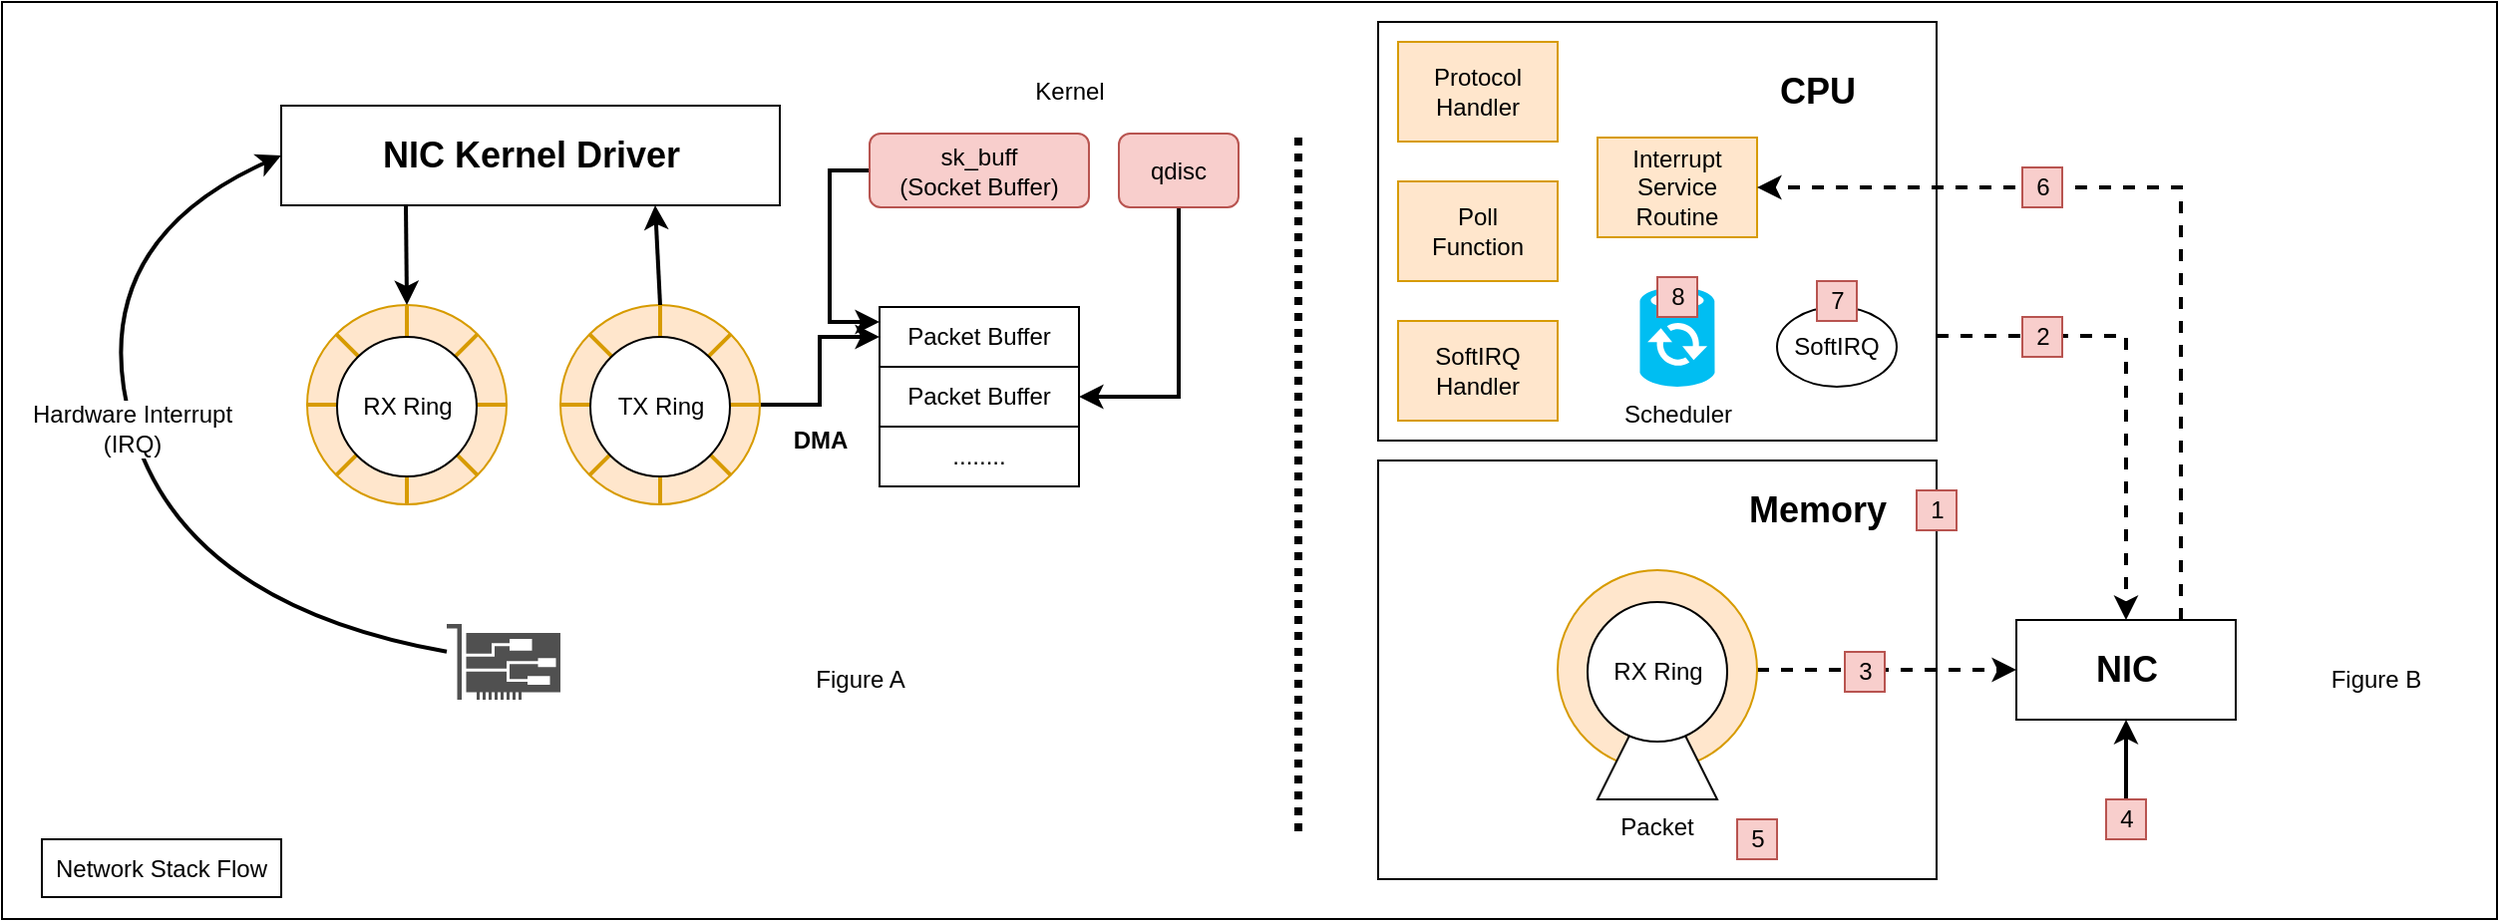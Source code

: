 <mxfile version="19.0.0" type="device"><diagram id="9cWlp6CJquGyCG9cQdL9" name="Page-1"><mxGraphModel dx="2201" dy="881" grid="1" gridSize="10" guides="1" tooltips="1" connect="1" arrows="1" fold="1" page="1" pageScale="1" pageWidth="850" pageHeight="1100" math="0" shadow="0"><root><mxCell id="0"/><mxCell id="1" parent="0"/><mxCell id="AEdZwB3vtK35GyuN7BPS-33" value="" style="rounded=0;whiteSpace=wrap;html=1;fontSize=12;strokeColor=default;" vertex="1" parent="1"><mxGeometry x="-590" y="10" width="1251" height="460" as="geometry"/></mxCell><mxCell id="AEdZwB3vtK35GyuN7BPS-34" value="Network Stack Flow" style="rounded=0;whiteSpace=wrap;html=1;fontSize=12;strokeColor=default;" vertex="1" parent="AEdZwB3vtK35GyuN7BPS-33"><mxGeometry x="20" y="420" width="120" height="29" as="geometry"/></mxCell><mxCell id="AEdZwB3vtK35GyuN7BPS-75" value="" style="endArrow=none;dashed=1;html=1;dashPattern=1 1;strokeWidth=4;rounded=0;fontSize=12;" edge="1" parent="AEdZwB3vtK35GyuN7BPS-33"><mxGeometry width="50" height="50" relative="1" as="geometry"><mxPoint x="650" y="68" as="sourcePoint"/><mxPoint x="650" y="418" as="targetPoint"/></mxGeometry></mxCell><mxCell id="AEdZwB3vtK35GyuN7BPS-76" value="Figure A" style="text;html=1;align=center;verticalAlign=middle;resizable=0;points=[];autosize=1;strokeColor=none;fillColor=none;fontSize=12;" vertex="1" parent="AEdZwB3vtK35GyuN7BPS-33"><mxGeometry x="400" y="330" width="60" height="20" as="geometry"/></mxCell><mxCell id="AEdZwB3vtK35GyuN7BPS-77" value="Figure B" style="text;html=1;align=center;verticalAlign=middle;resizable=0;points=[];autosize=1;strokeColor=none;fillColor=none;fontSize=12;" vertex="1" parent="AEdZwB3vtK35GyuN7BPS-33"><mxGeometry x="1160" y="330" width="60" height="20" as="geometry"/></mxCell><mxCell id="AEdZwB3vtK35GyuN7BPS-17" style="edgeStyle=orthogonalEdgeStyle;rounded=0;orthogonalLoop=1;jettySize=auto;html=1;exitX=1;exitY=0.75;exitDx=0;exitDy=0;entryX=0.5;entryY=0;entryDx=0;entryDy=0;fontSize=12;dashed=1;strokeWidth=2;" edge="1" parent="1" source="AEdZwB3vtK35GyuN7BPS-1" target="AEdZwB3vtK35GyuN7BPS-13"><mxGeometry relative="1" as="geometry"/></mxCell><mxCell id="AEdZwB3vtK35GyuN7BPS-1" value="" style="rounded=0;whiteSpace=wrap;html=1;" vertex="1" parent="1"><mxGeometry x="100" y="20" width="280" height="210" as="geometry"/></mxCell><mxCell id="AEdZwB3vtK35GyuN7BPS-2" value="CPU" style="text;html=1;align=center;verticalAlign=middle;resizable=0;points=[];autosize=1;strokeColor=none;fillColor=none;fontStyle=1;fontSize=18;" vertex="1" parent="1"><mxGeometry x="295" y="40" width="50" height="30" as="geometry"/></mxCell><mxCell id="AEdZwB3vtK35GyuN7BPS-3" value="Protocol&lt;br&gt;Handler" style="whiteSpace=wrap;html=1;fontSize=12;fillColor=#ffe6cc;strokeColor=#d79b00;" vertex="1" parent="1"><mxGeometry x="110" y="30" width="80" height="50" as="geometry"/></mxCell><mxCell id="AEdZwB3vtK35GyuN7BPS-4" value="Poll&lt;br&gt;Function" style="whiteSpace=wrap;html=1;fontSize=12;fillColor=#ffe6cc;strokeColor=#d79b00;" vertex="1" parent="1"><mxGeometry x="110" y="100" width="80" height="50" as="geometry"/></mxCell><mxCell id="AEdZwB3vtK35GyuN7BPS-5" value="SoftIRQ&lt;br&gt;Handler" style="whiteSpace=wrap;html=1;fontSize=12;fillColor=#ffe6cc;strokeColor=#d79b00;" vertex="1" parent="1"><mxGeometry x="110" y="170" width="80" height="50" as="geometry"/></mxCell><mxCell id="AEdZwB3vtK35GyuN7BPS-6" value="Interrupt&lt;br&gt;Service&lt;br&gt;Routine" style="whiteSpace=wrap;html=1;fontSize=12;fillColor=#ffe6cc;strokeColor=#d79b00;" vertex="1" parent="1"><mxGeometry x="210" y="78" width="80" height="50" as="geometry"/></mxCell><mxCell id="AEdZwB3vtK35GyuN7BPS-7" value="" style="rounded=0;whiteSpace=wrap;html=1;" vertex="1" parent="1"><mxGeometry x="100" y="240" width="280" height="210" as="geometry"/></mxCell><mxCell id="AEdZwB3vtK35GyuN7BPS-8" value="Memory" style="text;html=1;align=center;verticalAlign=middle;resizable=0;points=[];autosize=1;strokeColor=none;fillColor=none;fontStyle=1;fontSize=18;" vertex="1" parent="1"><mxGeometry x="280" y="250" width="80" height="30" as="geometry"/></mxCell><mxCell id="AEdZwB3vtK35GyuN7BPS-19" style="edgeStyle=orthogonalEdgeStyle;rounded=0;orthogonalLoop=1;jettySize=auto;html=1;exitX=1;exitY=0.5;exitDx=0;exitDy=0;entryX=0;entryY=0.5;entryDx=0;entryDy=0;dashed=1;fontSize=12;strokeWidth=2;" edge="1" parent="1" source="AEdZwB3vtK35GyuN7BPS-9" target="AEdZwB3vtK35GyuN7BPS-13"><mxGeometry relative="1" as="geometry"/></mxCell><mxCell id="AEdZwB3vtK35GyuN7BPS-9" value="" style="ellipse;whiteSpace=wrap;html=1;fontSize=12;fillColor=#ffe6cc;strokeColor=#d79b00;" vertex="1" parent="1"><mxGeometry x="190" y="295" width="100" height="100" as="geometry"/></mxCell><mxCell id="AEdZwB3vtK35GyuN7BPS-12" value="Packet" style="shape=trapezoid;perimeter=trapezoidPerimeter;whiteSpace=wrap;html=1;fixedSize=1;fontSize=12;size=20;labelPosition=center;verticalLabelPosition=bottom;align=center;verticalAlign=top;" vertex="1" parent="1"><mxGeometry x="210" y="370" width="60" height="40" as="geometry"/></mxCell><mxCell id="AEdZwB3vtK35GyuN7BPS-10" value="" style="ellipse;whiteSpace=wrap;html=1;fontSize=12;" vertex="1" parent="1"><mxGeometry x="205" y="311" width="70" height="70" as="geometry"/></mxCell><mxCell id="AEdZwB3vtK35GyuN7BPS-11" value="RX Ring" style="text;html=1;align=center;verticalAlign=middle;resizable=0;points=[];autosize=1;strokeColor=none;fillColor=none;fontSize=12;" vertex="1" parent="1"><mxGeometry x="210" y="336" width="60" height="20" as="geometry"/></mxCell><mxCell id="AEdZwB3vtK35GyuN7BPS-25" style="edgeStyle=orthogonalEdgeStyle;rounded=0;orthogonalLoop=1;jettySize=auto;html=1;exitX=0.75;exitY=0;exitDx=0;exitDy=0;entryX=1;entryY=0.5;entryDx=0;entryDy=0;fontSize=12;strokeWidth=2;dashed=1;" edge="1" parent="1" source="AEdZwB3vtK35GyuN7BPS-13" target="AEdZwB3vtK35GyuN7BPS-6"><mxGeometry relative="1" as="geometry"/></mxCell><mxCell id="AEdZwB3vtK35GyuN7BPS-13" value="" style="whiteSpace=wrap;html=1;fontSize=12;" vertex="1" parent="1"><mxGeometry x="420" y="320" width="110" height="50" as="geometry"/></mxCell><mxCell id="AEdZwB3vtK35GyuN7BPS-14" value="NIC" style="text;html=1;align=center;verticalAlign=middle;resizable=0;points=[];autosize=1;strokeColor=none;fillColor=none;fontStyle=1;fontSize=18;" vertex="1" parent="1"><mxGeometry x="450" y="330" width="50" height="30" as="geometry"/></mxCell><mxCell id="AEdZwB3vtK35GyuN7BPS-15" value="1" style="text;html=1;align=center;verticalAlign=middle;resizable=0;points=[];autosize=1;strokeColor=#b85450;fillColor=#f8cecc;fontSize=12;" vertex="1" parent="1"><mxGeometry x="370" y="255" width="20" height="20" as="geometry"/></mxCell><mxCell id="AEdZwB3vtK35GyuN7BPS-16" value="2" style="text;html=1;align=center;verticalAlign=middle;resizable=0;points=[];autosize=1;strokeColor=#b85450;fillColor=#f8cecc;fontSize=12;" vertex="1" parent="1"><mxGeometry x="423" y="168" width="20" height="20" as="geometry"/></mxCell><mxCell id="AEdZwB3vtK35GyuN7BPS-20" value="3" style="text;html=1;align=center;verticalAlign=middle;resizable=0;points=[];autosize=1;strokeColor=#b85450;fillColor=#f8cecc;fontSize=12;" vertex="1" parent="1"><mxGeometry x="334" y="336" width="20" height="20" as="geometry"/></mxCell><mxCell id="AEdZwB3vtK35GyuN7BPS-21" value="" style="endArrow=classic;html=1;rounded=0;fontSize=12;strokeWidth=2;entryX=0.5;entryY=1;entryDx=0;entryDy=0;startArrow=none;" edge="1" parent="1" source="AEdZwB3vtK35GyuN7BPS-22" target="AEdZwB3vtK35GyuN7BPS-13"><mxGeometry width="50" height="50" relative="1" as="geometry"><mxPoint x="475" y="430" as="sourcePoint"/><mxPoint x="370" y="210" as="targetPoint"/></mxGeometry></mxCell><mxCell id="AEdZwB3vtK35GyuN7BPS-22" value="4" style="text;html=1;align=center;verticalAlign=middle;resizable=0;points=[];autosize=1;strokeColor=#b85450;fillColor=#f8cecc;fontSize=12;" vertex="1" parent="1"><mxGeometry x="465" y="410" width="20" height="20" as="geometry"/></mxCell><mxCell id="AEdZwB3vtK35GyuN7BPS-23" value="" style="endArrow=none;html=1;rounded=0;fontSize=12;strokeWidth=2;entryX=0.5;entryY=1;entryDx=0;entryDy=0;" edge="1" parent="1" target="AEdZwB3vtK35GyuN7BPS-22"><mxGeometry width="50" height="50" relative="1" as="geometry"><mxPoint x="475" y="430" as="sourcePoint"/><mxPoint x="475" y="370" as="targetPoint"/></mxGeometry></mxCell><mxCell id="AEdZwB3vtK35GyuN7BPS-24" value="5" style="text;html=1;align=center;verticalAlign=middle;resizable=0;points=[];autosize=1;strokeColor=#b85450;fillColor=#f8cecc;fontSize=12;" vertex="1" parent="1"><mxGeometry x="280" y="420" width="20" height="20" as="geometry"/></mxCell><mxCell id="AEdZwB3vtK35GyuN7BPS-26" value="6" style="text;html=1;align=center;verticalAlign=middle;resizable=0;points=[];autosize=1;strokeColor=#b85450;fillColor=#f8cecc;fontSize=12;" vertex="1" parent="1"><mxGeometry x="423" y="93" width="20" height="20" as="geometry"/></mxCell><mxCell id="AEdZwB3vtK35GyuN7BPS-28" value="SoftIRQ" style="ellipse;whiteSpace=wrap;html=1;fontSize=12;strokeColor=default;" vertex="1" parent="1"><mxGeometry x="300" y="163" width="60" height="40" as="geometry"/></mxCell><mxCell id="AEdZwB3vtK35GyuN7BPS-29" value="Scheduler" style="verticalLabelPosition=bottom;html=1;verticalAlign=top;align=center;strokeColor=none;fillColor=#00BEF2;shape=mxgraph.azure.sql_datasync;fontSize=12;" vertex="1" parent="1"><mxGeometry x="231.25" y="153" width="37.5" height="50" as="geometry"/></mxCell><mxCell id="AEdZwB3vtK35GyuN7BPS-30" value="7" style="text;html=1;align=center;verticalAlign=middle;resizable=0;points=[];autosize=1;strokeColor=#b85450;fillColor=#f8cecc;fontSize=12;" vertex="1" parent="1"><mxGeometry x="320" y="150" width="20" height="20" as="geometry"/></mxCell><mxCell id="AEdZwB3vtK35GyuN7BPS-31" value="8" style="text;html=1;align=center;verticalAlign=middle;resizable=0;points=[];autosize=1;strokeColor=#b85450;fillColor=#f8cecc;fontSize=12;" vertex="1" parent="1"><mxGeometry x="240" y="148" width="20" height="20" as="geometry"/></mxCell><mxCell id="AEdZwB3vtK35GyuN7BPS-39" value="" style="ellipse;whiteSpace=wrap;html=1;fontSize=12;fillColor=#ffe6cc;strokeColor=#d79b00;" vertex="1" parent="1"><mxGeometry x="-437" y="162" width="100" height="100" as="geometry"/></mxCell><mxCell id="AEdZwB3vtK35GyuN7BPS-45" value="" style="endArrow=none;html=1;rounded=0;fontSize=12;strokeWidth=2;entryX=1;entryY=0.5;entryDx=0;entryDy=0;exitX=0;exitY=0.5;exitDx=0;exitDy=0;fillColor=#ffe6cc;strokeColor=#d79b00;" edge="1" parent="1" source="AEdZwB3vtK35GyuN7BPS-39" target="AEdZwB3vtK35GyuN7BPS-39"><mxGeometry width="50" height="50" relative="1" as="geometry"><mxPoint x="-497" y="247" as="sourcePoint"/><mxPoint x="-447" y="197" as="targetPoint"/></mxGeometry></mxCell><mxCell id="AEdZwB3vtK35GyuN7BPS-46" value="" style="endArrow=none;html=1;rounded=0;fontSize=12;strokeWidth=2;entryX=1;entryY=1;entryDx=0;entryDy=0;exitX=0;exitY=0;exitDx=0;exitDy=0;fillColor=#ffe6cc;strokeColor=#d79b00;" edge="1" parent="1" source="AEdZwB3vtK35GyuN7BPS-39" target="AEdZwB3vtK35GyuN7BPS-39"><mxGeometry width="50" height="50" relative="1" as="geometry"><mxPoint x="-427" y="222" as="sourcePoint"/><mxPoint x="-327" y="222" as="targetPoint"/></mxGeometry></mxCell><mxCell id="AEdZwB3vtK35GyuN7BPS-47" value="" style="endArrow=none;html=1;rounded=0;fontSize=12;strokeWidth=2;entryX=0.5;entryY=1;entryDx=0;entryDy=0;exitX=0.5;exitY=0;exitDx=0;exitDy=0;fillColor=#ffe6cc;strokeColor=#d79b00;" edge="1" parent="1" source="AEdZwB3vtK35GyuN7BPS-39" target="AEdZwB3vtK35GyuN7BPS-39"><mxGeometry width="50" height="50" relative="1" as="geometry"><mxPoint x="-412.355" y="186.645" as="sourcePoint"/><mxPoint x="-341.645" y="257.355" as="targetPoint"/></mxGeometry></mxCell><mxCell id="AEdZwB3vtK35GyuN7BPS-48" value="" style="endArrow=none;html=1;rounded=0;fontSize=12;strokeWidth=2;entryX=0;entryY=1;entryDx=0;entryDy=0;exitX=1;exitY=0;exitDx=0;exitDy=0;fillColor=#ffe6cc;strokeColor=#d79b00;" edge="1" parent="1" source="AEdZwB3vtK35GyuN7BPS-39" target="AEdZwB3vtK35GyuN7BPS-39"><mxGeometry width="50" height="50" relative="1" as="geometry"><mxPoint x="-377" y="172" as="sourcePoint"/><mxPoint x="-377" y="272" as="targetPoint"/></mxGeometry></mxCell><mxCell id="AEdZwB3vtK35GyuN7BPS-41" value="" style="ellipse;whiteSpace=wrap;html=1;fontSize=12;" vertex="1" parent="1"><mxGeometry x="-422" y="178" width="70" height="70" as="geometry"/></mxCell><mxCell id="AEdZwB3vtK35GyuN7BPS-42" value="RX Ring" style="text;html=1;align=center;verticalAlign=middle;resizable=0;points=[];autosize=1;strokeColor=none;fillColor=none;fontSize=12;" vertex="1" parent="1"><mxGeometry x="-417" y="203" width="60" height="20" as="geometry"/></mxCell><mxCell id="AEdZwB3vtK35GyuN7BPS-68" style="edgeStyle=orthogonalEdgeStyle;rounded=0;orthogonalLoop=1;jettySize=auto;html=1;exitX=1;exitY=0.5;exitDx=0;exitDy=0;entryX=0;entryY=0.5;entryDx=0;entryDy=0;fontSize=12;strokeWidth=2;" edge="1" parent="1" source="AEdZwB3vtK35GyuN7BPS-51" target="AEdZwB3vtK35GyuN7BPS-65"><mxGeometry relative="1" as="geometry"/></mxCell><mxCell id="AEdZwB3vtK35GyuN7BPS-51" value="" style="ellipse;whiteSpace=wrap;html=1;fontSize=12;fillColor=#ffe6cc;strokeColor=#d79b00;" vertex="1" parent="1"><mxGeometry x="-310" y="162" width="100" height="100" as="geometry"/></mxCell><mxCell id="AEdZwB3vtK35GyuN7BPS-52" value="" style="endArrow=none;html=1;rounded=0;fontSize=12;strokeWidth=2;entryX=1;entryY=0.5;entryDx=0;entryDy=0;exitX=0;exitY=0.5;exitDx=0;exitDy=0;fillColor=#ffe6cc;strokeColor=#d79b00;" edge="1" parent="1" source="AEdZwB3vtK35GyuN7BPS-51" target="AEdZwB3vtK35GyuN7BPS-51"><mxGeometry width="50" height="50" relative="1" as="geometry"><mxPoint x="-370" y="247" as="sourcePoint"/><mxPoint x="-320" y="197" as="targetPoint"/></mxGeometry></mxCell><mxCell id="AEdZwB3vtK35GyuN7BPS-53" value="" style="endArrow=none;html=1;rounded=0;fontSize=12;strokeWidth=2;entryX=1;entryY=1;entryDx=0;entryDy=0;exitX=0;exitY=0;exitDx=0;exitDy=0;fillColor=#ffe6cc;strokeColor=#d79b00;" edge="1" parent="1" source="AEdZwB3vtK35GyuN7BPS-51" target="AEdZwB3vtK35GyuN7BPS-51"><mxGeometry width="50" height="50" relative="1" as="geometry"><mxPoint x="-300" y="222" as="sourcePoint"/><mxPoint x="-200" y="222" as="targetPoint"/></mxGeometry></mxCell><mxCell id="AEdZwB3vtK35GyuN7BPS-54" value="" style="endArrow=none;html=1;rounded=0;fontSize=12;strokeWidth=2;entryX=0.5;entryY=1;entryDx=0;entryDy=0;exitX=0.5;exitY=0;exitDx=0;exitDy=0;fillColor=#ffe6cc;strokeColor=#d79b00;" edge="1" parent="1" source="AEdZwB3vtK35GyuN7BPS-51" target="AEdZwB3vtK35GyuN7BPS-51"><mxGeometry width="50" height="50" relative="1" as="geometry"><mxPoint x="-285.355" y="186.645" as="sourcePoint"/><mxPoint x="-214.645" y="257.355" as="targetPoint"/></mxGeometry></mxCell><mxCell id="AEdZwB3vtK35GyuN7BPS-55" value="" style="endArrow=none;html=1;rounded=0;fontSize=12;strokeWidth=2;entryX=0;entryY=1;entryDx=0;entryDy=0;exitX=1;exitY=0;exitDx=0;exitDy=0;fillColor=#ffe6cc;strokeColor=#d79b00;" edge="1" parent="1" source="AEdZwB3vtK35GyuN7BPS-51" target="AEdZwB3vtK35GyuN7BPS-51"><mxGeometry width="50" height="50" relative="1" as="geometry"><mxPoint x="-250" y="172" as="sourcePoint"/><mxPoint x="-250" y="272" as="targetPoint"/></mxGeometry></mxCell><mxCell id="AEdZwB3vtK35GyuN7BPS-56" value="" style="ellipse;whiteSpace=wrap;html=1;fontSize=12;" vertex="1" parent="1"><mxGeometry x="-295" y="178" width="70" height="70" as="geometry"/></mxCell><mxCell id="AEdZwB3vtK35GyuN7BPS-57" value="TX Ring" style="text;html=1;align=center;verticalAlign=middle;resizable=0;points=[];autosize=1;strokeColor=none;fillColor=none;fontSize=12;" vertex="1" parent="1"><mxGeometry x="-290" y="203" width="60" height="20" as="geometry"/></mxCell><mxCell id="AEdZwB3vtK35GyuN7BPS-58" value="" style="whiteSpace=wrap;html=1;fontSize=12;" vertex="1" parent="1"><mxGeometry x="-450" y="62" width="250" height="50" as="geometry"/></mxCell><mxCell id="AEdZwB3vtK35GyuN7BPS-59" value="NIC Kernel Driver" style="text;html=1;align=center;verticalAlign=middle;resizable=0;points=[];autosize=1;strokeColor=none;fillColor=none;fontStyle=1;fontSize=18;" vertex="1" parent="1"><mxGeometry x="-405" y="72" width="160" height="30" as="geometry"/></mxCell><mxCell id="AEdZwB3vtK35GyuN7BPS-60" value="" style="endArrow=classic;html=1;rounded=0;fontSize=12;strokeWidth=2;exitX=0.5;exitY=0;exitDx=0;exitDy=0;entryX=0.75;entryY=1;entryDx=0;entryDy=0;" edge="1" parent="1" source="AEdZwB3vtK35GyuN7BPS-51" target="AEdZwB3vtK35GyuN7BPS-58"><mxGeometry width="50" height="50" relative="1" as="geometry"><mxPoint x="-160" y="226" as="sourcePoint"/><mxPoint x="-110" y="176" as="targetPoint"/></mxGeometry></mxCell><mxCell id="AEdZwB3vtK35GyuN7BPS-61" value="" style="endArrow=classic;html=1;rounded=0;fontSize=12;strokeWidth=2;exitX=0.25;exitY=1;exitDx=0;exitDy=0;entryX=0.5;entryY=0;entryDx=0;entryDy=0;" edge="1" parent="1" source="AEdZwB3vtK35GyuN7BPS-58" target="AEdZwB3vtK35GyuN7BPS-39"><mxGeometry width="50" height="50" relative="1" as="geometry"><mxPoint x="-250" y="172" as="sourcePoint"/><mxPoint x="-410" y="146" as="targetPoint"/></mxGeometry></mxCell><mxCell id="AEdZwB3vtK35GyuN7BPS-62" value="" style="sketch=0;pointerEvents=1;shadow=0;dashed=0;html=1;strokeColor=none;fillColor=#505050;labelPosition=center;verticalLabelPosition=bottom;verticalAlign=top;outlineConnect=0;align=center;shape=mxgraph.office.devices.nic;fontSize=12;" vertex="1" parent="1"><mxGeometry x="-367" y="322" width="57" height="38" as="geometry"/></mxCell><mxCell id="AEdZwB3vtK35GyuN7BPS-63" value="" style="curved=1;endArrow=classic;html=1;rounded=0;fontSize=12;strokeWidth=2;entryX=0;entryY=0.5;entryDx=0;entryDy=0;" edge="1" parent="1" source="AEdZwB3vtK35GyuN7BPS-62" target="AEdZwB3vtK35GyuN7BPS-58"><mxGeometry width="50" height="50" relative="1" as="geometry"><mxPoint x="-170" y="282" as="sourcePoint"/><mxPoint x="-120" y="232" as="targetPoint"/><Array as="points"><mxPoint x="-500" y="312"/><mxPoint x="-550" y="132"/></Array></mxGeometry></mxCell><mxCell id="AEdZwB3vtK35GyuN7BPS-64" value="Hardware Interrupt&lt;br&gt;(IRQ)" style="edgeLabel;html=1;align=center;verticalAlign=middle;resizable=0;points=[];fontSize=12;" vertex="1" connectable="0" parent="AEdZwB3vtK35GyuN7BPS-63"><mxGeometry x="0.053" y="1" relative="1" as="geometry"><mxPoint as="offset"/></mxGeometry></mxCell><mxCell id="AEdZwB3vtK35GyuN7BPS-65" value="Packet Buffer" style="rounded=0;whiteSpace=wrap;html=1;fontSize=12;strokeColor=default;" vertex="1" parent="1"><mxGeometry x="-150" y="163" width="100" height="30" as="geometry"/></mxCell><mxCell id="AEdZwB3vtK35GyuN7BPS-66" value="Packet Buffer" style="rounded=0;whiteSpace=wrap;html=1;fontSize=12;strokeColor=default;" vertex="1" parent="1"><mxGeometry x="-150" y="193" width="100" height="30" as="geometry"/></mxCell><mxCell id="AEdZwB3vtK35GyuN7BPS-67" value="........" style="rounded=0;whiteSpace=wrap;html=1;fontSize=12;strokeColor=default;" vertex="1" parent="1"><mxGeometry x="-150" y="223" width="100" height="30" as="geometry"/></mxCell><mxCell id="AEdZwB3vtK35GyuN7BPS-69" value="DMA" style="text;html=1;align=center;verticalAlign=middle;resizable=0;points=[];autosize=1;strokeColor=none;fillColor=none;fontSize=12;fontStyle=1" vertex="1" parent="1"><mxGeometry x="-200" y="220" width="40" height="20" as="geometry"/></mxCell><mxCell id="AEdZwB3vtK35GyuN7BPS-71" style="edgeStyle=orthogonalEdgeStyle;rounded=0;orthogonalLoop=1;jettySize=auto;html=1;exitX=0;exitY=0.5;exitDx=0;exitDy=0;entryX=0;entryY=0.25;entryDx=0;entryDy=0;fontSize=12;strokeWidth=2;" edge="1" parent="1" source="AEdZwB3vtK35GyuN7BPS-70" target="AEdZwB3vtK35GyuN7BPS-65"><mxGeometry relative="1" as="geometry"/></mxCell><mxCell id="AEdZwB3vtK35GyuN7BPS-70" value="sk_buff&lt;br&gt;(Socket Buffer)" style="rounded=1;whiteSpace=wrap;html=1;fontSize=12;strokeColor=#b85450;fillColor=#f8cecc;" vertex="1" parent="1"><mxGeometry x="-155" y="76" width="110" height="37" as="geometry"/></mxCell><mxCell id="AEdZwB3vtK35GyuN7BPS-73" style="edgeStyle=orthogonalEdgeStyle;rounded=0;orthogonalLoop=1;jettySize=auto;html=1;exitX=0.5;exitY=1;exitDx=0;exitDy=0;entryX=1;entryY=0.5;entryDx=0;entryDy=0;fontSize=12;strokeWidth=2;" edge="1" parent="1" source="AEdZwB3vtK35GyuN7BPS-72" target="AEdZwB3vtK35GyuN7BPS-66"><mxGeometry relative="1" as="geometry"/></mxCell><mxCell id="AEdZwB3vtK35GyuN7BPS-72" value="qdisc" style="rounded=1;whiteSpace=wrap;html=1;fontSize=12;strokeColor=#b85450;fillColor=#f8cecc;" vertex="1" parent="1"><mxGeometry x="-30" y="76" width="60" height="37" as="geometry"/></mxCell><mxCell id="AEdZwB3vtK35GyuN7BPS-74" value="Kernel" style="text;html=1;align=center;verticalAlign=middle;resizable=0;points=[];autosize=1;strokeColor=none;fillColor=none;fontSize=12;" vertex="1" parent="1"><mxGeometry x="-80" y="45" width="50" height="20" as="geometry"/></mxCell></root></mxGraphModel></diagram></mxfile>